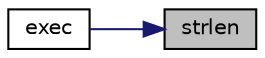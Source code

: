 digraph "strlen"
{
 // LATEX_PDF_SIZE
  edge [fontname="Helvetica",fontsize="10",labelfontname="Helvetica",labelfontsize="10"];
  node [fontname="Helvetica",fontsize="10",shape=record];
  rankdir="RL";
  Node1 [label="strlen",height=0.2,width=0.4,color="black", fillcolor="grey75", style="filled", fontcolor="black",tooltip=" "];
  Node1 -> Node2 [dir="back",color="midnightblue",fontsize="10",style="solid",fontname="Helvetica"];
  Node2 [label="exec",height=0.2,width=0.4,color="black", fillcolor="white", style="filled",URL="$d8/ddb/user_8h.html#aa7b4aae4a12acd187e23396214aeca47",tooltip=" "];
}

